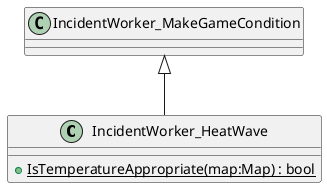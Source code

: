 @startuml
class IncidentWorker_HeatWave {
    + {static} IsTemperatureAppropriate(map:Map) : bool
}
IncidentWorker_MakeGameCondition <|-- IncidentWorker_HeatWave
@enduml
